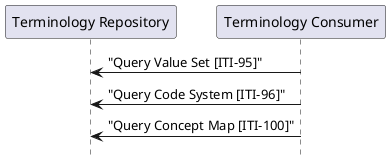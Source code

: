 @startuml
hide footbox

participant "Terminology Repository" as Server 
participant "Terminology Consumer" as Client 

Server <- Client : "Query Value Set [ITI-95]"
Server <- Client : "Query Code System [ITI-96]"
Server <- Client : "Query Concept Map [ITI-100]"
@enduml